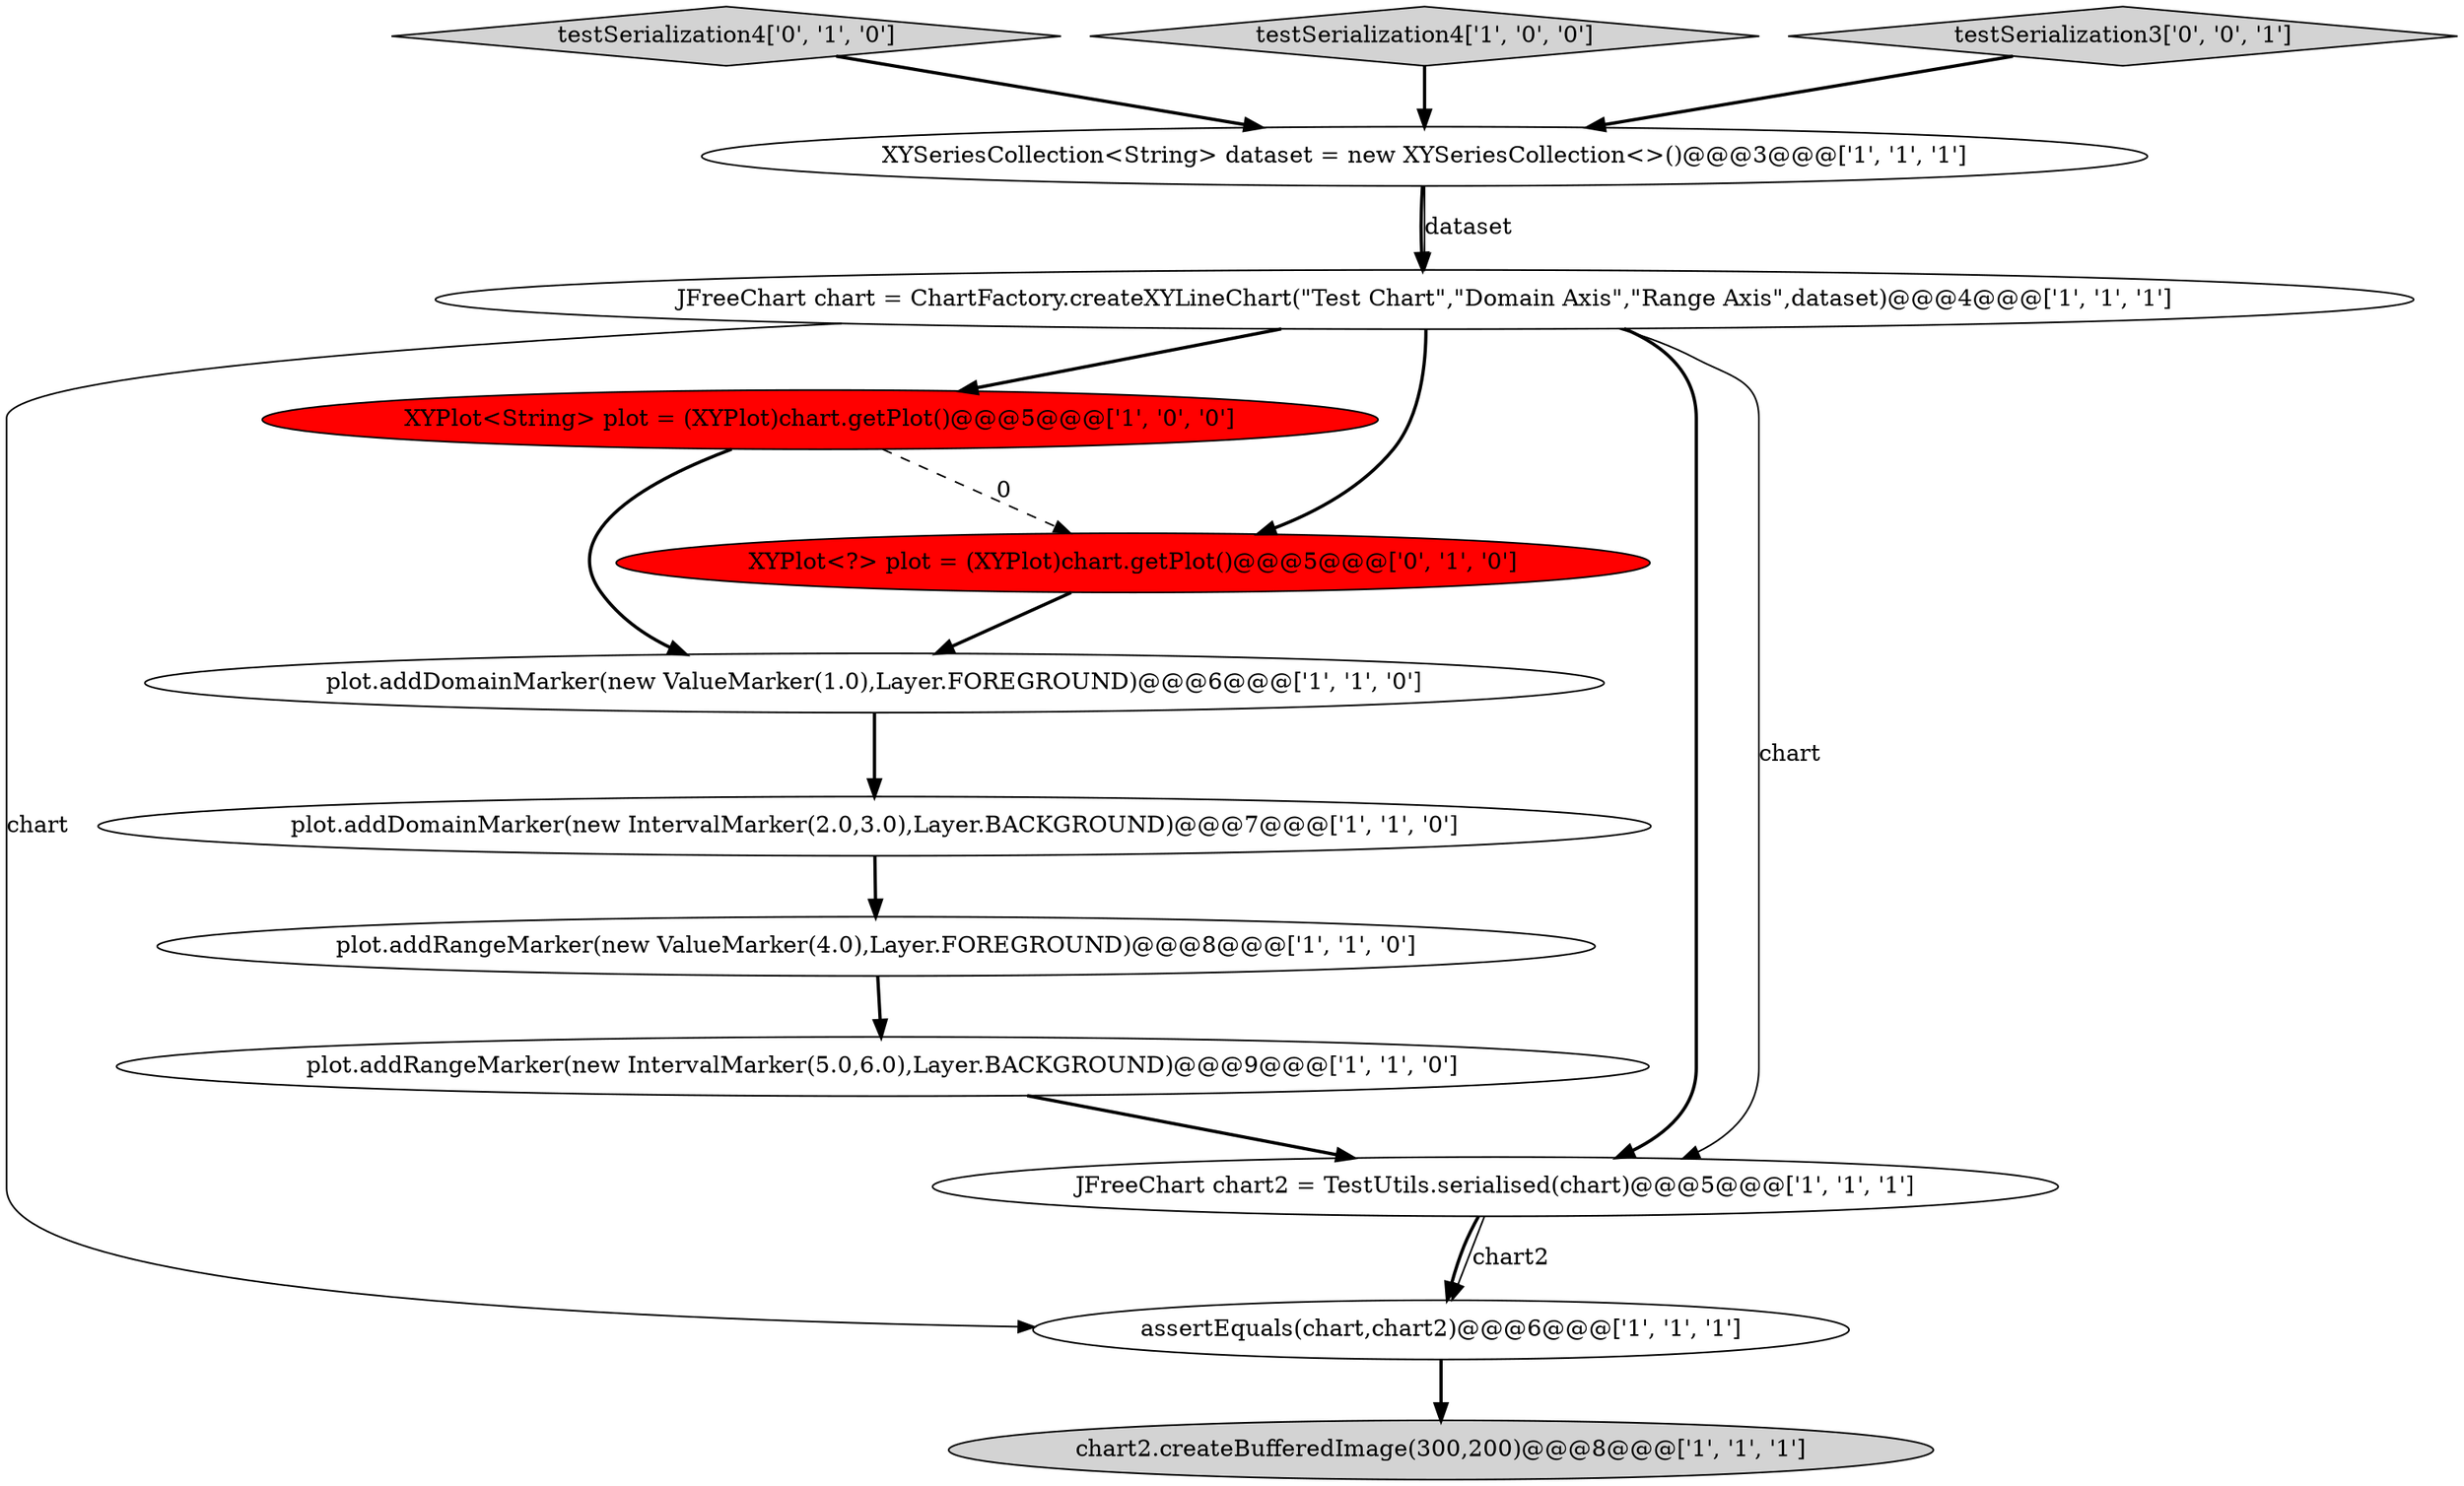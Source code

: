 digraph {
9 [style = filled, label = "JFreeChart chart = ChartFactory.createXYLineChart(\"Test Chart\",\"Domain Axis\",\"Range Axis\",dataset)@@@4@@@['1', '1', '1']", fillcolor = white, shape = ellipse image = "AAA0AAABBB1BBB"];
6 [style = filled, label = "assertEquals(chart,chart2)@@@6@@@['1', '1', '1']", fillcolor = white, shape = ellipse image = "AAA0AAABBB1BBB"];
10 [style = filled, label = "plot.addRangeMarker(new IntervalMarker(5.0,6.0),Layer.BACKGROUND)@@@9@@@['1', '1', '0']", fillcolor = white, shape = ellipse image = "AAA0AAABBB1BBB"];
4 [style = filled, label = "XYSeriesCollection<String> dataset = new XYSeriesCollection<>()@@@3@@@['1', '1', '1']", fillcolor = white, shape = ellipse image = "AAA0AAABBB1BBB"];
11 [style = filled, label = "testSerialization4['0', '1', '0']", fillcolor = lightgray, shape = diamond image = "AAA0AAABBB2BBB"];
3 [style = filled, label = "testSerialization4['1', '0', '0']", fillcolor = lightgray, shape = diamond image = "AAA0AAABBB1BBB"];
2 [style = filled, label = "plot.addDomainMarker(new IntervalMarker(2.0,3.0),Layer.BACKGROUND)@@@7@@@['1', '1', '0']", fillcolor = white, shape = ellipse image = "AAA0AAABBB1BBB"];
1 [style = filled, label = "XYPlot<String> plot = (XYPlot)chart.getPlot()@@@5@@@['1', '0', '0']", fillcolor = red, shape = ellipse image = "AAA1AAABBB1BBB"];
5 [style = filled, label = "plot.addDomainMarker(new ValueMarker(1.0),Layer.FOREGROUND)@@@6@@@['1', '1', '0']", fillcolor = white, shape = ellipse image = "AAA0AAABBB1BBB"];
12 [style = filled, label = "XYPlot<?> plot = (XYPlot)chart.getPlot()@@@5@@@['0', '1', '0']", fillcolor = red, shape = ellipse image = "AAA1AAABBB2BBB"];
8 [style = filled, label = "JFreeChart chart2 = TestUtils.serialised(chart)@@@5@@@['1', '1', '1']", fillcolor = white, shape = ellipse image = "AAA0AAABBB1BBB"];
0 [style = filled, label = "chart2.createBufferedImage(300,200)@@@8@@@['1', '1', '1']", fillcolor = lightgray, shape = ellipse image = "AAA0AAABBB1BBB"];
13 [style = filled, label = "testSerialization3['0', '0', '1']", fillcolor = lightgray, shape = diamond image = "AAA0AAABBB3BBB"];
7 [style = filled, label = "plot.addRangeMarker(new ValueMarker(4.0),Layer.FOREGROUND)@@@8@@@['1', '1', '0']", fillcolor = white, shape = ellipse image = "AAA0AAABBB1BBB"];
1->5 [style = bold, label=""];
4->9 [style = bold, label=""];
1->12 [style = dashed, label="0"];
5->2 [style = bold, label=""];
8->6 [style = bold, label=""];
6->0 [style = bold, label=""];
9->12 [style = bold, label=""];
2->7 [style = bold, label=""];
4->9 [style = solid, label="dataset"];
12->5 [style = bold, label=""];
9->1 [style = bold, label=""];
10->8 [style = bold, label=""];
9->8 [style = bold, label=""];
7->10 [style = bold, label=""];
3->4 [style = bold, label=""];
9->8 [style = solid, label="chart"];
8->6 [style = solid, label="chart2"];
9->6 [style = solid, label="chart"];
11->4 [style = bold, label=""];
13->4 [style = bold, label=""];
}
